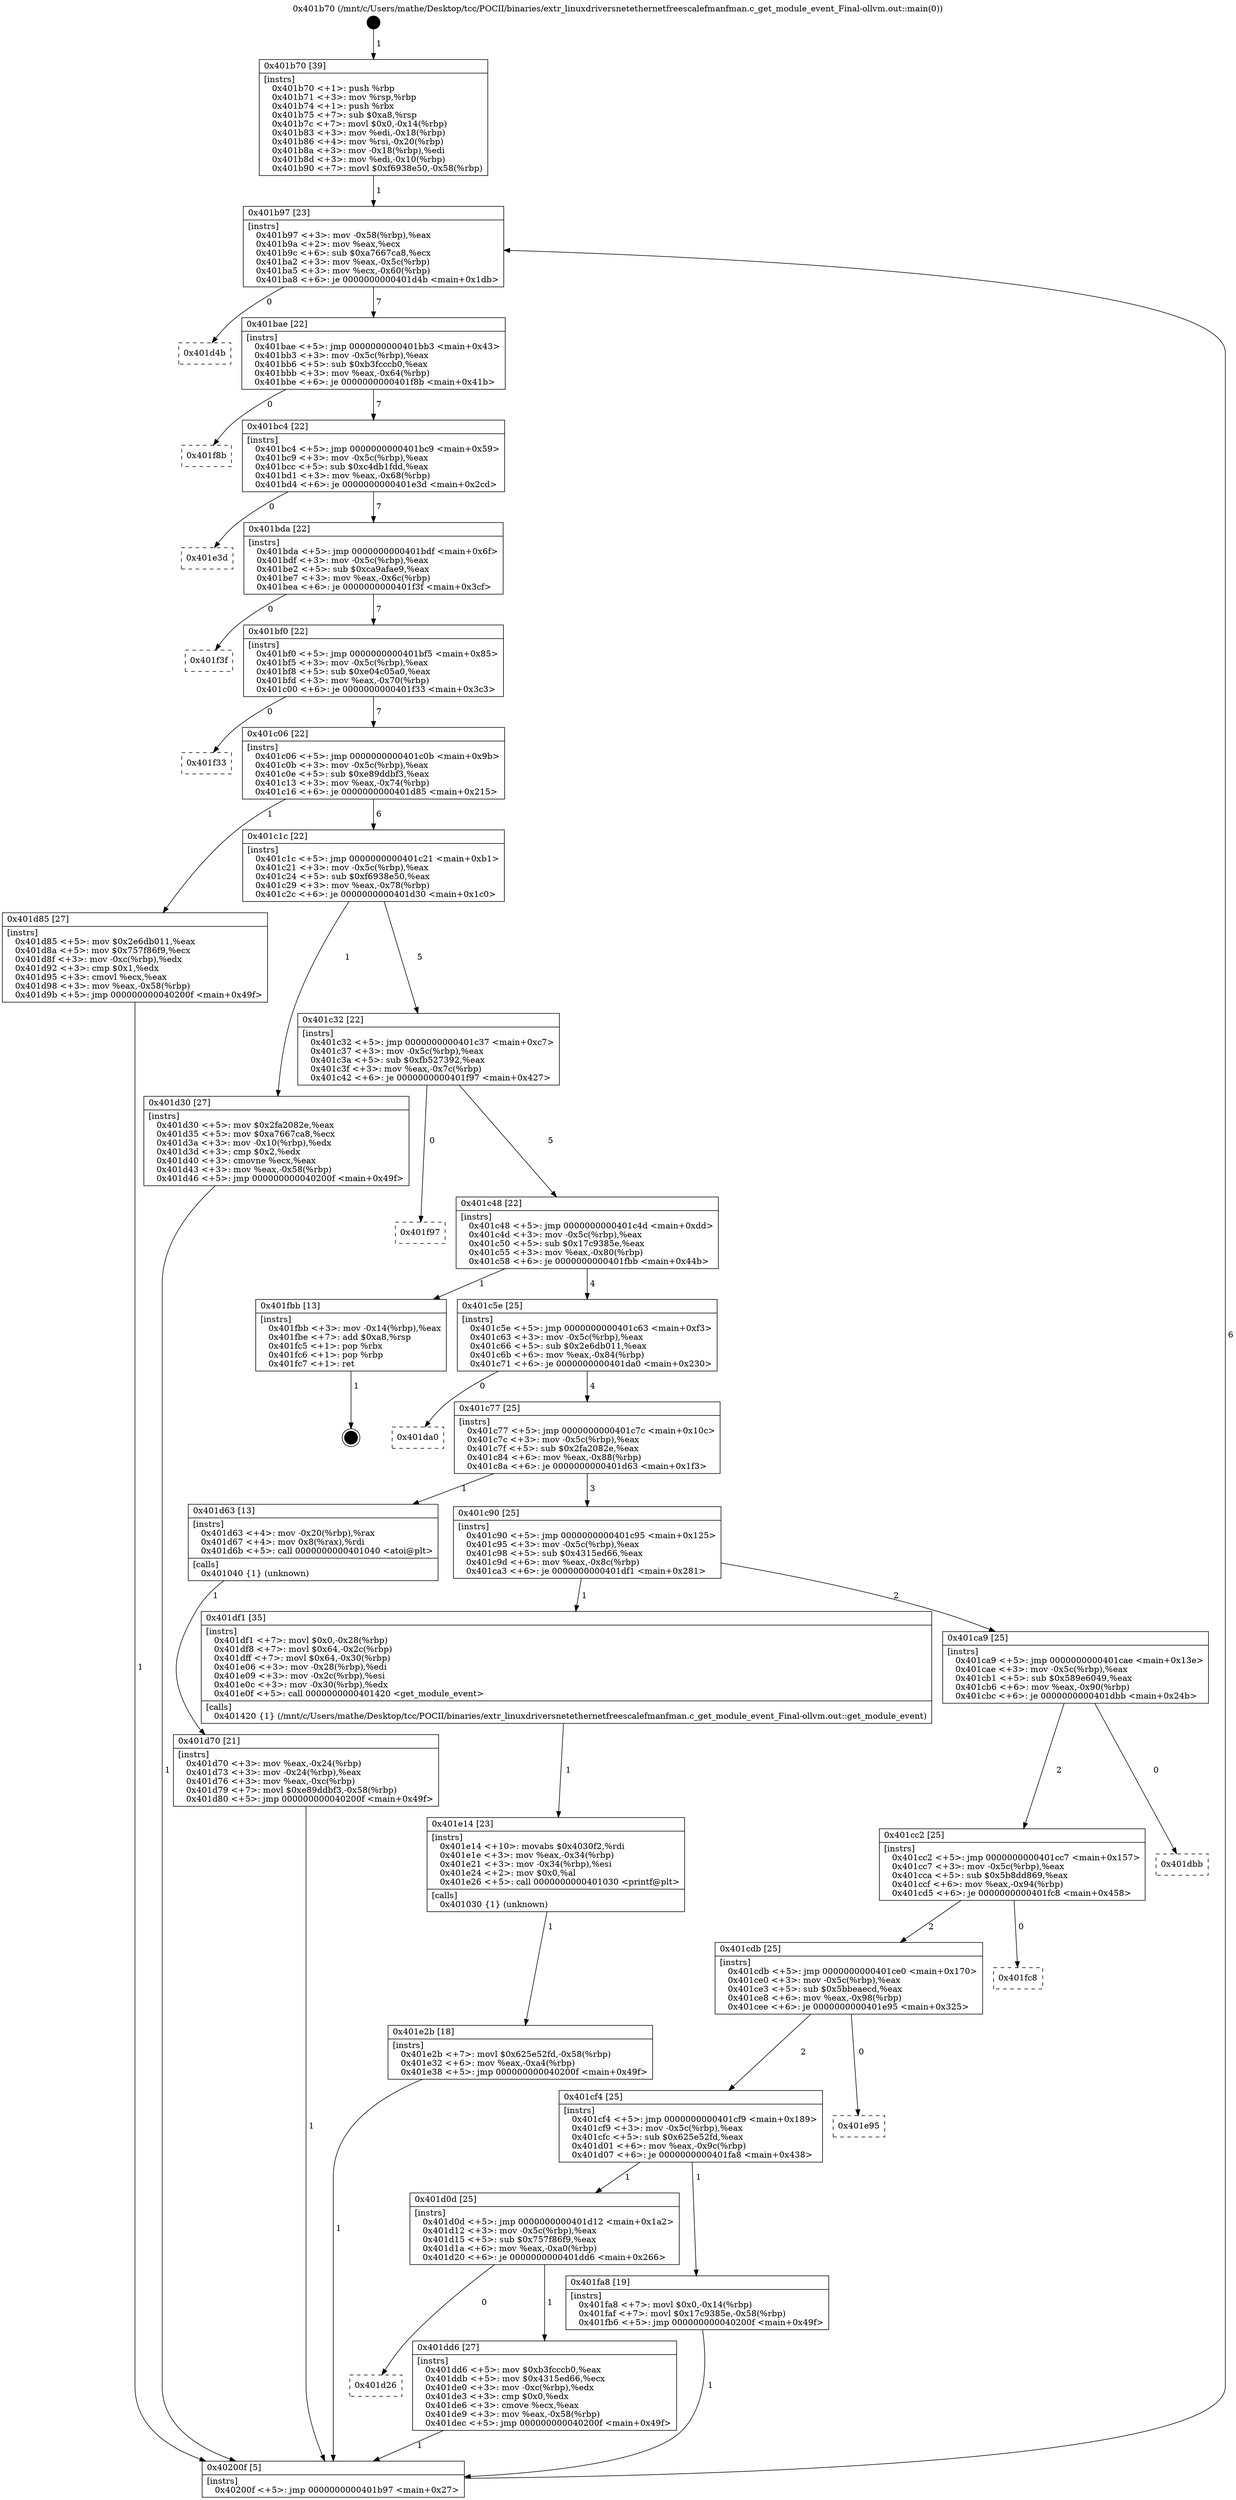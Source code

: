 digraph "0x401b70" {
  label = "0x401b70 (/mnt/c/Users/mathe/Desktop/tcc/POCII/binaries/extr_linuxdriversnetethernetfreescalefmanfman.c_get_module_event_Final-ollvm.out::main(0))"
  labelloc = "t"
  node[shape=record]

  Entry [label="",width=0.3,height=0.3,shape=circle,fillcolor=black,style=filled]
  "0x401b97" [label="{
     0x401b97 [23]\l
     | [instrs]\l
     &nbsp;&nbsp;0x401b97 \<+3\>: mov -0x58(%rbp),%eax\l
     &nbsp;&nbsp;0x401b9a \<+2\>: mov %eax,%ecx\l
     &nbsp;&nbsp;0x401b9c \<+6\>: sub $0xa7667ca8,%ecx\l
     &nbsp;&nbsp;0x401ba2 \<+3\>: mov %eax,-0x5c(%rbp)\l
     &nbsp;&nbsp;0x401ba5 \<+3\>: mov %ecx,-0x60(%rbp)\l
     &nbsp;&nbsp;0x401ba8 \<+6\>: je 0000000000401d4b \<main+0x1db\>\l
  }"]
  "0x401d4b" [label="{
     0x401d4b\l
  }", style=dashed]
  "0x401bae" [label="{
     0x401bae [22]\l
     | [instrs]\l
     &nbsp;&nbsp;0x401bae \<+5\>: jmp 0000000000401bb3 \<main+0x43\>\l
     &nbsp;&nbsp;0x401bb3 \<+3\>: mov -0x5c(%rbp),%eax\l
     &nbsp;&nbsp;0x401bb6 \<+5\>: sub $0xb3fcccb0,%eax\l
     &nbsp;&nbsp;0x401bbb \<+3\>: mov %eax,-0x64(%rbp)\l
     &nbsp;&nbsp;0x401bbe \<+6\>: je 0000000000401f8b \<main+0x41b\>\l
  }"]
  Exit [label="",width=0.3,height=0.3,shape=circle,fillcolor=black,style=filled,peripheries=2]
  "0x401f8b" [label="{
     0x401f8b\l
  }", style=dashed]
  "0x401bc4" [label="{
     0x401bc4 [22]\l
     | [instrs]\l
     &nbsp;&nbsp;0x401bc4 \<+5\>: jmp 0000000000401bc9 \<main+0x59\>\l
     &nbsp;&nbsp;0x401bc9 \<+3\>: mov -0x5c(%rbp),%eax\l
     &nbsp;&nbsp;0x401bcc \<+5\>: sub $0xc4db1fdd,%eax\l
     &nbsp;&nbsp;0x401bd1 \<+3\>: mov %eax,-0x68(%rbp)\l
     &nbsp;&nbsp;0x401bd4 \<+6\>: je 0000000000401e3d \<main+0x2cd\>\l
  }"]
  "0x401e2b" [label="{
     0x401e2b [18]\l
     | [instrs]\l
     &nbsp;&nbsp;0x401e2b \<+7\>: movl $0x625e52fd,-0x58(%rbp)\l
     &nbsp;&nbsp;0x401e32 \<+6\>: mov %eax,-0xa4(%rbp)\l
     &nbsp;&nbsp;0x401e38 \<+5\>: jmp 000000000040200f \<main+0x49f\>\l
  }"]
  "0x401e3d" [label="{
     0x401e3d\l
  }", style=dashed]
  "0x401bda" [label="{
     0x401bda [22]\l
     | [instrs]\l
     &nbsp;&nbsp;0x401bda \<+5\>: jmp 0000000000401bdf \<main+0x6f\>\l
     &nbsp;&nbsp;0x401bdf \<+3\>: mov -0x5c(%rbp),%eax\l
     &nbsp;&nbsp;0x401be2 \<+5\>: sub $0xca9afae9,%eax\l
     &nbsp;&nbsp;0x401be7 \<+3\>: mov %eax,-0x6c(%rbp)\l
     &nbsp;&nbsp;0x401bea \<+6\>: je 0000000000401f3f \<main+0x3cf\>\l
  }"]
  "0x401e14" [label="{
     0x401e14 [23]\l
     | [instrs]\l
     &nbsp;&nbsp;0x401e14 \<+10\>: movabs $0x4030f2,%rdi\l
     &nbsp;&nbsp;0x401e1e \<+3\>: mov %eax,-0x34(%rbp)\l
     &nbsp;&nbsp;0x401e21 \<+3\>: mov -0x34(%rbp),%esi\l
     &nbsp;&nbsp;0x401e24 \<+2\>: mov $0x0,%al\l
     &nbsp;&nbsp;0x401e26 \<+5\>: call 0000000000401030 \<printf@plt\>\l
     | [calls]\l
     &nbsp;&nbsp;0x401030 \{1\} (unknown)\l
  }"]
  "0x401f3f" [label="{
     0x401f3f\l
  }", style=dashed]
  "0x401bf0" [label="{
     0x401bf0 [22]\l
     | [instrs]\l
     &nbsp;&nbsp;0x401bf0 \<+5\>: jmp 0000000000401bf5 \<main+0x85\>\l
     &nbsp;&nbsp;0x401bf5 \<+3\>: mov -0x5c(%rbp),%eax\l
     &nbsp;&nbsp;0x401bf8 \<+5\>: sub $0xe04c05a0,%eax\l
     &nbsp;&nbsp;0x401bfd \<+3\>: mov %eax,-0x70(%rbp)\l
     &nbsp;&nbsp;0x401c00 \<+6\>: je 0000000000401f33 \<main+0x3c3\>\l
  }"]
  "0x401d26" [label="{
     0x401d26\l
  }", style=dashed]
  "0x401f33" [label="{
     0x401f33\l
  }", style=dashed]
  "0x401c06" [label="{
     0x401c06 [22]\l
     | [instrs]\l
     &nbsp;&nbsp;0x401c06 \<+5\>: jmp 0000000000401c0b \<main+0x9b\>\l
     &nbsp;&nbsp;0x401c0b \<+3\>: mov -0x5c(%rbp),%eax\l
     &nbsp;&nbsp;0x401c0e \<+5\>: sub $0xe89ddbf3,%eax\l
     &nbsp;&nbsp;0x401c13 \<+3\>: mov %eax,-0x74(%rbp)\l
     &nbsp;&nbsp;0x401c16 \<+6\>: je 0000000000401d85 \<main+0x215\>\l
  }"]
  "0x401dd6" [label="{
     0x401dd6 [27]\l
     | [instrs]\l
     &nbsp;&nbsp;0x401dd6 \<+5\>: mov $0xb3fcccb0,%eax\l
     &nbsp;&nbsp;0x401ddb \<+5\>: mov $0x4315ed66,%ecx\l
     &nbsp;&nbsp;0x401de0 \<+3\>: mov -0xc(%rbp),%edx\l
     &nbsp;&nbsp;0x401de3 \<+3\>: cmp $0x0,%edx\l
     &nbsp;&nbsp;0x401de6 \<+3\>: cmove %ecx,%eax\l
     &nbsp;&nbsp;0x401de9 \<+3\>: mov %eax,-0x58(%rbp)\l
     &nbsp;&nbsp;0x401dec \<+5\>: jmp 000000000040200f \<main+0x49f\>\l
  }"]
  "0x401d85" [label="{
     0x401d85 [27]\l
     | [instrs]\l
     &nbsp;&nbsp;0x401d85 \<+5\>: mov $0x2e6db011,%eax\l
     &nbsp;&nbsp;0x401d8a \<+5\>: mov $0x757f86f9,%ecx\l
     &nbsp;&nbsp;0x401d8f \<+3\>: mov -0xc(%rbp),%edx\l
     &nbsp;&nbsp;0x401d92 \<+3\>: cmp $0x1,%edx\l
     &nbsp;&nbsp;0x401d95 \<+3\>: cmovl %ecx,%eax\l
     &nbsp;&nbsp;0x401d98 \<+3\>: mov %eax,-0x58(%rbp)\l
     &nbsp;&nbsp;0x401d9b \<+5\>: jmp 000000000040200f \<main+0x49f\>\l
  }"]
  "0x401c1c" [label="{
     0x401c1c [22]\l
     | [instrs]\l
     &nbsp;&nbsp;0x401c1c \<+5\>: jmp 0000000000401c21 \<main+0xb1\>\l
     &nbsp;&nbsp;0x401c21 \<+3\>: mov -0x5c(%rbp),%eax\l
     &nbsp;&nbsp;0x401c24 \<+5\>: sub $0xf6938e50,%eax\l
     &nbsp;&nbsp;0x401c29 \<+3\>: mov %eax,-0x78(%rbp)\l
     &nbsp;&nbsp;0x401c2c \<+6\>: je 0000000000401d30 \<main+0x1c0\>\l
  }"]
  "0x401d0d" [label="{
     0x401d0d [25]\l
     | [instrs]\l
     &nbsp;&nbsp;0x401d0d \<+5\>: jmp 0000000000401d12 \<main+0x1a2\>\l
     &nbsp;&nbsp;0x401d12 \<+3\>: mov -0x5c(%rbp),%eax\l
     &nbsp;&nbsp;0x401d15 \<+5\>: sub $0x757f86f9,%eax\l
     &nbsp;&nbsp;0x401d1a \<+6\>: mov %eax,-0xa0(%rbp)\l
     &nbsp;&nbsp;0x401d20 \<+6\>: je 0000000000401dd6 \<main+0x266\>\l
  }"]
  "0x401d30" [label="{
     0x401d30 [27]\l
     | [instrs]\l
     &nbsp;&nbsp;0x401d30 \<+5\>: mov $0x2fa2082e,%eax\l
     &nbsp;&nbsp;0x401d35 \<+5\>: mov $0xa7667ca8,%ecx\l
     &nbsp;&nbsp;0x401d3a \<+3\>: mov -0x10(%rbp),%edx\l
     &nbsp;&nbsp;0x401d3d \<+3\>: cmp $0x2,%edx\l
     &nbsp;&nbsp;0x401d40 \<+3\>: cmovne %ecx,%eax\l
     &nbsp;&nbsp;0x401d43 \<+3\>: mov %eax,-0x58(%rbp)\l
     &nbsp;&nbsp;0x401d46 \<+5\>: jmp 000000000040200f \<main+0x49f\>\l
  }"]
  "0x401c32" [label="{
     0x401c32 [22]\l
     | [instrs]\l
     &nbsp;&nbsp;0x401c32 \<+5\>: jmp 0000000000401c37 \<main+0xc7\>\l
     &nbsp;&nbsp;0x401c37 \<+3\>: mov -0x5c(%rbp),%eax\l
     &nbsp;&nbsp;0x401c3a \<+5\>: sub $0xfb527392,%eax\l
     &nbsp;&nbsp;0x401c3f \<+3\>: mov %eax,-0x7c(%rbp)\l
     &nbsp;&nbsp;0x401c42 \<+6\>: je 0000000000401f97 \<main+0x427\>\l
  }"]
  "0x40200f" [label="{
     0x40200f [5]\l
     | [instrs]\l
     &nbsp;&nbsp;0x40200f \<+5\>: jmp 0000000000401b97 \<main+0x27\>\l
  }"]
  "0x401b70" [label="{
     0x401b70 [39]\l
     | [instrs]\l
     &nbsp;&nbsp;0x401b70 \<+1\>: push %rbp\l
     &nbsp;&nbsp;0x401b71 \<+3\>: mov %rsp,%rbp\l
     &nbsp;&nbsp;0x401b74 \<+1\>: push %rbx\l
     &nbsp;&nbsp;0x401b75 \<+7\>: sub $0xa8,%rsp\l
     &nbsp;&nbsp;0x401b7c \<+7\>: movl $0x0,-0x14(%rbp)\l
     &nbsp;&nbsp;0x401b83 \<+3\>: mov %edi,-0x18(%rbp)\l
     &nbsp;&nbsp;0x401b86 \<+4\>: mov %rsi,-0x20(%rbp)\l
     &nbsp;&nbsp;0x401b8a \<+3\>: mov -0x18(%rbp),%edi\l
     &nbsp;&nbsp;0x401b8d \<+3\>: mov %edi,-0x10(%rbp)\l
     &nbsp;&nbsp;0x401b90 \<+7\>: movl $0xf6938e50,-0x58(%rbp)\l
  }"]
  "0x401fa8" [label="{
     0x401fa8 [19]\l
     | [instrs]\l
     &nbsp;&nbsp;0x401fa8 \<+7\>: movl $0x0,-0x14(%rbp)\l
     &nbsp;&nbsp;0x401faf \<+7\>: movl $0x17c9385e,-0x58(%rbp)\l
     &nbsp;&nbsp;0x401fb6 \<+5\>: jmp 000000000040200f \<main+0x49f\>\l
  }"]
  "0x401f97" [label="{
     0x401f97\l
  }", style=dashed]
  "0x401c48" [label="{
     0x401c48 [22]\l
     | [instrs]\l
     &nbsp;&nbsp;0x401c48 \<+5\>: jmp 0000000000401c4d \<main+0xdd\>\l
     &nbsp;&nbsp;0x401c4d \<+3\>: mov -0x5c(%rbp),%eax\l
     &nbsp;&nbsp;0x401c50 \<+5\>: sub $0x17c9385e,%eax\l
     &nbsp;&nbsp;0x401c55 \<+3\>: mov %eax,-0x80(%rbp)\l
     &nbsp;&nbsp;0x401c58 \<+6\>: je 0000000000401fbb \<main+0x44b\>\l
  }"]
  "0x401cf4" [label="{
     0x401cf4 [25]\l
     | [instrs]\l
     &nbsp;&nbsp;0x401cf4 \<+5\>: jmp 0000000000401cf9 \<main+0x189\>\l
     &nbsp;&nbsp;0x401cf9 \<+3\>: mov -0x5c(%rbp),%eax\l
     &nbsp;&nbsp;0x401cfc \<+5\>: sub $0x625e52fd,%eax\l
     &nbsp;&nbsp;0x401d01 \<+6\>: mov %eax,-0x9c(%rbp)\l
     &nbsp;&nbsp;0x401d07 \<+6\>: je 0000000000401fa8 \<main+0x438\>\l
  }"]
  "0x401fbb" [label="{
     0x401fbb [13]\l
     | [instrs]\l
     &nbsp;&nbsp;0x401fbb \<+3\>: mov -0x14(%rbp),%eax\l
     &nbsp;&nbsp;0x401fbe \<+7\>: add $0xa8,%rsp\l
     &nbsp;&nbsp;0x401fc5 \<+1\>: pop %rbx\l
     &nbsp;&nbsp;0x401fc6 \<+1\>: pop %rbp\l
     &nbsp;&nbsp;0x401fc7 \<+1\>: ret\l
  }"]
  "0x401c5e" [label="{
     0x401c5e [25]\l
     | [instrs]\l
     &nbsp;&nbsp;0x401c5e \<+5\>: jmp 0000000000401c63 \<main+0xf3\>\l
     &nbsp;&nbsp;0x401c63 \<+3\>: mov -0x5c(%rbp),%eax\l
     &nbsp;&nbsp;0x401c66 \<+5\>: sub $0x2e6db011,%eax\l
     &nbsp;&nbsp;0x401c6b \<+6\>: mov %eax,-0x84(%rbp)\l
     &nbsp;&nbsp;0x401c71 \<+6\>: je 0000000000401da0 \<main+0x230\>\l
  }"]
  "0x401e95" [label="{
     0x401e95\l
  }", style=dashed]
  "0x401da0" [label="{
     0x401da0\l
  }", style=dashed]
  "0x401c77" [label="{
     0x401c77 [25]\l
     | [instrs]\l
     &nbsp;&nbsp;0x401c77 \<+5\>: jmp 0000000000401c7c \<main+0x10c\>\l
     &nbsp;&nbsp;0x401c7c \<+3\>: mov -0x5c(%rbp),%eax\l
     &nbsp;&nbsp;0x401c7f \<+5\>: sub $0x2fa2082e,%eax\l
     &nbsp;&nbsp;0x401c84 \<+6\>: mov %eax,-0x88(%rbp)\l
     &nbsp;&nbsp;0x401c8a \<+6\>: je 0000000000401d63 \<main+0x1f3\>\l
  }"]
  "0x401cdb" [label="{
     0x401cdb [25]\l
     | [instrs]\l
     &nbsp;&nbsp;0x401cdb \<+5\>: jmp 0000000000401ce0 \<main+0x170\>\l
     &nbsp;&nbsp;0x401ce0 \<+3\>: mov -0x5c(%rbp),%eax\l
     &nbsp;&nbsp;0x401ce3 \<+5\>: sub $0x5bbeaecd,%eax\l
     &nbsp;&nbsp;0x401ce8 \<+6\>: mov %eax,-0x98(%rbp)\l
     &nbsp;&nbsp;0x401cee \<+6\>: je 0000000000401e95 \<main+0x325\>\l
  }"]
  "0x401d63" [label="{
     0x401d63 [13]\l
     | [instrs]\l
     &nbsp;&nbsp;0x401d63 \<+4\>: mov -0x20(%rbp),%rax\l
     &nbsp;&nbsp;0x401d67 \<+4\>: mov 0x8(%rax),%rdi\l
     &nbsp;&nbsp;0x401d6b \<+5\>: call 0000000000401040 \<atoi@plt\>\l
     | [calls]\l
     &nbsp;&nbsp;0x401040 \{1\} (unknown)\l
  }"]
  "0x401c90" [label="{
     0x401c90 [25]\l
     | [instrs]\l
     &nbsp;&nbsp;0x401c90 \<+5\>: jmp 0000000000401c95 \<main+0x125\>\l
     &nbsp;&nbsp;0x401c95 \<+3\>: mov -0x5c(%rbp),%eax\l
     &nbsp;&nbsp;0x401c98 \<+5\>: sub $0x4315ed66,%eax\l
     &nbsp;&nbsp;0x401c9d \<+6\>: mov %eax,-0x8c(%rbp)\l
     &nbsp;&nbsp;0x401ca3 \<+6\>: je 0000000000401df1 \<main+0x281\>\l
  }"]
  "0x401d70" [label="{
     0x401d70 [21]\l
     | [instrs]\l
     &nbsp;&nbsp;0x401d70 \<+3\>: mov %eax,-0x24(%rbp)\l
     &nbsp;&nbsp;0x401d73 \<+3\>: mov -0x24(%rbp),%eax\l
     &nbsp;&nbsp;0x401d76 \<+3\>: mov %eax,-0xc(%rbp)\l
     &nbsp;&nbsp;0x401d79 \<+7\>: movl $0xe89ddbf3,-0x58(%rbp)\l
     &nbsp;&nbsp;0x401d80 \<+5\>: jmp 000000000040200f \<main+0x49f\>\l
  }"]
  "0x401fc8" [label="{
     0x401fc8\l
  }", style=dashed]
  "0x401df1" [label="{
     0x401df1 [35]\l
     | [instrs]\l
     &nbsp;&nbsp;0x401df1 \<+7\>: movl $0x0,-0x28(%rbp)\l
     &nbsp;&nbsp;0x401df8 \<+7\>: movl $0x64,-0x2c(%rbp)\l
     &nbsp;&nbsp;0x401dff \<+7\>: movl $0x64,-0x30(%rbp)\l
     &nbsp;&nbsp;0x401e06 \<+3\>: mov -0x28(%rbp),%edi\l
     &nbsp;&nbsp;0x401e09 \<+3\>: mov -0x2c(%rbp),%esi\l
     &nbsp;&nbsp;0x401e0c \<+3\>: mov -0x30(%rbp),%edx\l
     &nbsp;&nbsp;0x401e0f \<+5\>: call 0000000000401420 \<get_module_event\>\l
     | [calls]\l
     &nbsp;&nbsp;0x401420 \{1\} (/mnt/c/Users/mathe/Desktop/tcc/POCII/binaries/extr_linuxdriversnetethernetfreescalefmanfman.c_get_module_event_Final-ollvm.out::get_module_event)\l
  }"]
  "0x401ca9" [label="{
     0x401ca9 [25]\l
     | [instrs]\l
     &nbsp;&nbsp;0x401ca9 \<+5\>: jmp 0000000000401cae \<main+0x13e\>\l
     &nbsp;&nbsp;0x401cae \<+3\>: mov -0x5c(%rbp),%eax\l
     &nbsp;&nbsp;0x401cb1 \<+5\>: sub $0x589e6049,%eax\l
     &nbsp;&nbsp;0x401cb6 \<+6\>: mov %eax,-0x90(%rbp)\l
     &nbsp;&nbsp;0x401cbc \<+6\>: je 0000000000401dbb \<main+0x24b\>\l
  }"]
  "0x401cc2" [label="{
     0x401cc2 [25]\l
     | [instrs]\l
     &nbsp;&nbsp;0x401cc2 \<+5\>: jmp 0000000000401cc7 \<main+0x157\>\l
     &nbsp;&nbsp;0x401cc7 \<+3\>: mov -0x5c(%rbp),%eax\l
     &nbsp;&nbsp;0x401cca \<+5\>: sub $0x5b8dd869,%eax\l
     &nbsp;&nbsp;0x401ccf \<+6\>: mov %eax,-0x94(%rbp)\l
     &nbsp;&nbsp;0x401cd5 \<+6\>: je 0000000000401fc8 \<main+0x458\>\l
  }"]
  "0x401dbb" [label="{
     0x401dbb\l
  }", style=dashed]
  Entry -> "0x401b70" [label=" 1"]
  "0x401b97" -> "0x401d4b" [label=" 0"]
  "0x401b97" -> "0x401bae" [label=" 7"]
  "0x401fbb" -> Exit [label=" 1"]
  "0x401bae" -> "0x401f8b" [label=" 0"]
  "0x401bae" -> "0x401bc4" [label=" 7"]
  "0x401fa8" -> "0x40200f" [label=" 1"]
  "0x401bc4" -> "0x401e3d" [label=" 0"]
  "0x401bc4" -> "0x401bda" [label=" 7"]
  "0x401e2b" -> "0x40200f" [label=" 1"]
  "0x401bda" -> "0x401f3f" [label=" 0"]
  "0x401bda" -> "0x401bf0" [label=" 7"]
  "0x401e14" -> "0x401e2b" [label=" 1"]
  "0x401bf0" -> "0x401f33" [label=" 0"]
  "0x401bf0" -> "0x401c06" [label=" 7"]
  "0x401df1" -> "0x401e14" [label=" 1"]
  "0x401c06" -> "0x401d85" [label=" 1"]
  "0x401c06" -> "0x401c1c" [label=" 6"]
  "0x401dd6" -> "0x40200f" [label=" 1"]
  "0x401c1c" -> "0x401d30" [label=" 1"]
  "0x401c1c" -> "0x401c32" [label=" 5"]
  "0x401d30" -> "0x40200f" [label=" 1"]
  "0x401b70" -> "0x401b97" [label=" 1"]
  "0x40200f" -> "0x401b97" [label=" 6"]
  "0x401d0d" -> "0x401dd6" [label=" 1"]
  "0x401c32" -> "0x401f97" [label=" 0"]
  "0x401c32" -> "0x401c48" [label=" 5"]
  "0x401d0d" -> "0x401d26" [label=" 0"]
  "0x401c48" -> "0x401fbb" [label=" 1"]
  "0x401c48" -> "0x401c5e" [label=" 4"]
  "0x401cf4" -> "0x401fa8" [label=" 1"]
  "0x401c5e" -> "0x401da0" [label=" 0"]
  "0x401c5e" -> "0x401c77" [label=" 4"]
  "0x401cf4" -> "0x401d0d" [label=" 1"]
  "0x401c77" -> "0x401d63" [label=" 1"]
  "0x401c77" -> "0x401c90" [label=" 3"]
  "0x401d63" -> "0x401d70" [label=" 1"]
  "0x401d70" -> "0x40200f" [label=" 1"]
  "0x401d85" -> "0x40200f" [label=" 1"]
  "0x401cdb" -> "0x401e95" [label=" 0"]
  "0x401c90" -> "0x401df1" [label=" 1"]
  "0x401c90" -> "0x401ca9" [label=" 2"]
  "0x401cdb" -> "0x401cf4" [label=" 2"]
  "0x401ca9" -> "0x401dbb" [label=" 0"]
  "0x401ca9" -> "0x401cc2" [label=" 2"]
  "0x401cc2" -> "0x401cdb" [label=" 2"]
  "0x401cc2" -> "0x401fc8" [label=" 0"]
}
